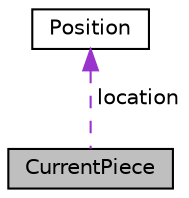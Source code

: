 digraph "CurrentPiece"
{
 // LATEX_PDF_SIZE
  edge [fontname="Helvetica",fontsize="10",labelfontname="Helvetica",labelfontsize="10"];
  node [fontname="Helvetica",fontsize="10",shape=record];
  Node1 [label="CurrentPiece",height=0.2,width=0.4,color="black", fillcolor="grey75", style="filled", fontcolor="black",tooltip="Represents the currently active Tetris piece."];
  Node2 -> Node1 [dir="back",color="darkorchid3",fontsize="10",style="dashed",label=" location" ];
  Node2 [label="Position",height=0.2,width=0.4,color="black", fillcolor="white", style="filled",URL="$structPosition.html",tooltip="Represents a position on the Tetris game board."];
}
